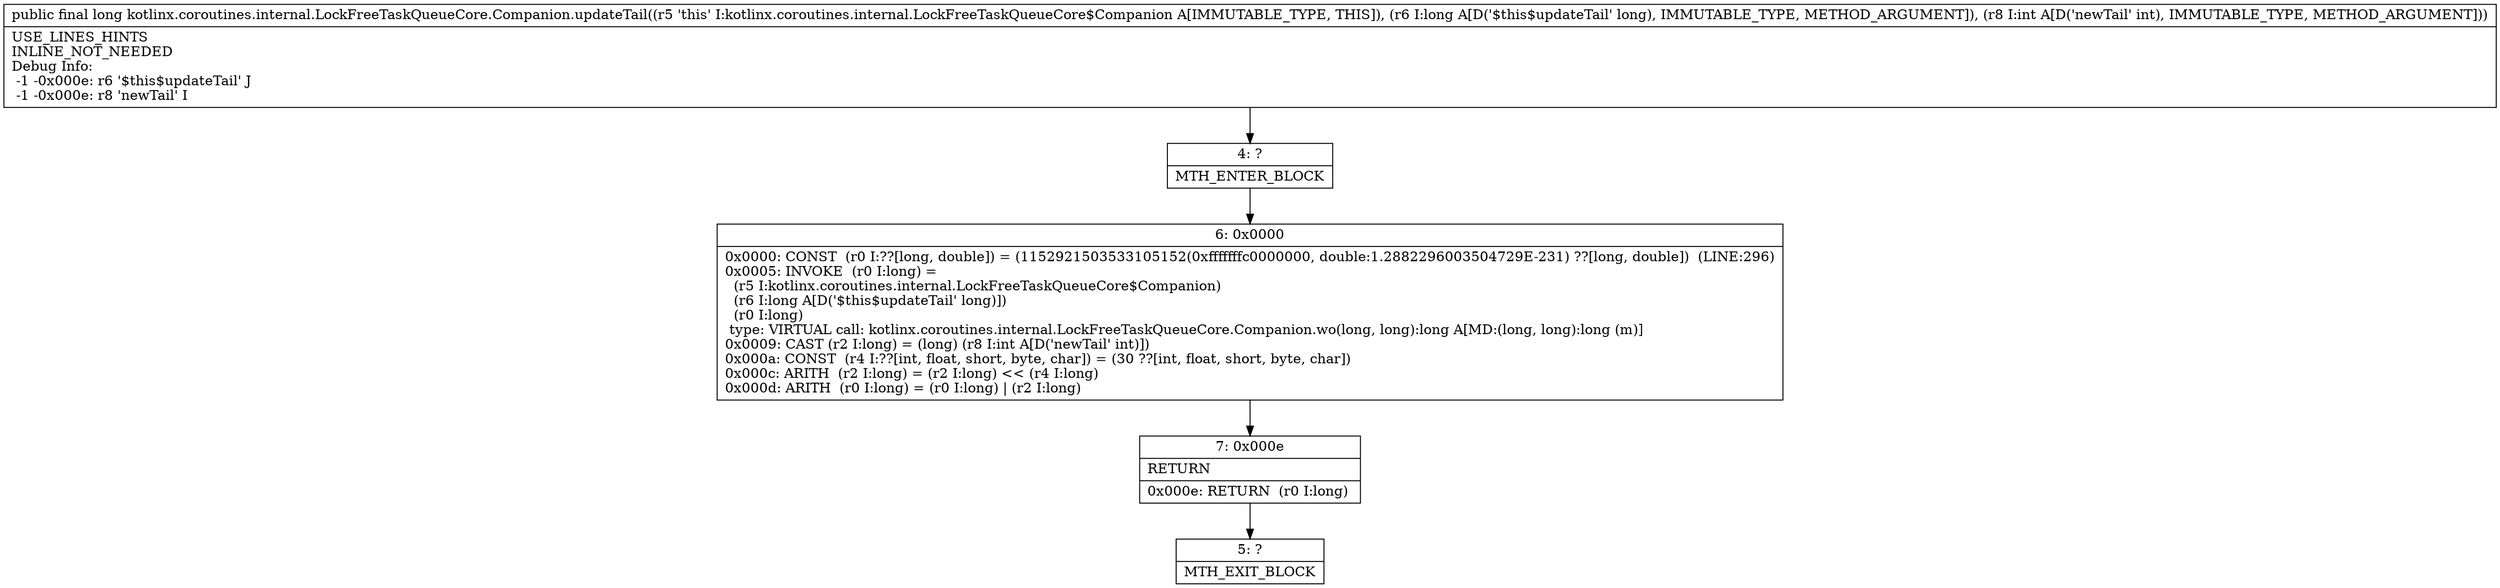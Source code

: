 digraph "CFG forkotlinx.coroutines.internal.LockFreeTaskQueueCore.Companion.updateTail(JI)J" {
Node_4 [shape=record,label="{4\:\ ?|MTH_ENTER_BLOCK\l}"];
Node_6 [shape=record,label="{6\:\ 0x0000|0x0000: CONST  (r0 I:??[long, double]) = (1152921503533105152(0xfffffffc0000000, double:1.2882296003504729E\-231) ??[long, double])  (LINE:296)\l0x0005: INVOKE  (r0 I:long) = \l  (r5 I:kotlinx.coroutines.internal.LockFreeTaskQueueCore$Companion)\l  (r6 I:long A[D('$this$updateTail' long)])\l  (r0 I:long)\l type: VIRTUAL call: kotlinx.coroutines.internal.LockFreeTaskQueueCore.Companion.wo(long, long):long A[MD:(long, long):long (m)]\l0x0009: CAST (r2 I:long) = (long) (r8 I:int A[D('newTail' int)]) \l0x000a: CONST  (r4 I:??[int, float, short, byte, char]) = (30 ??[int, float, short, byte, char]) \l0x000c: ARITH  (r2 I:long) = (r2 I:long) \<\< (r4 I:long) \l0x000d: ARITH  (r0 I:long) = (r0 I:long) \| (r2 I:long) \l}"];
Node_7 [shape=record,label="{7\:\ 0x000e|RETURN\l|0x000e: RETURN  (r0 I:long) \l}"];
Node_5 [shape=record,label="{5\:\ ?|MTH_EXIT_BLOCK\l}"];
MethodNode[shape=record,label="{public final long kotlinx.coroutines.internal.LockFreeTaskQueueCore.Companion.updateTail((r5 'this' I:kotlinx.coroutines.internal.LockFreeTaskQueueCore$Companion A[IMMUTABLE_TYPE, THIS]), (r6 I:long A[D('$this$updateTail' long), IMMUTABLE_TYPE, METHOD_ARGUMENT]), (r8 I:int A[D('newTail' int), IMMUTABLE_TYPE, METHOD_ARGUMENT]))  | USE_LINES_HINTS\lINLINE_NOT_NEEDED\lDebug Info:\l  \-1 \-0x000e: r6 '$this$updateTail' J\l  \-1 \-0x000e: r8 'newTail' I\l}"];
MethodNode -> Node_4;Node_4 -> Node_6;
Node_6 -> Node_7;
Node_7 -> Node_5;
}

